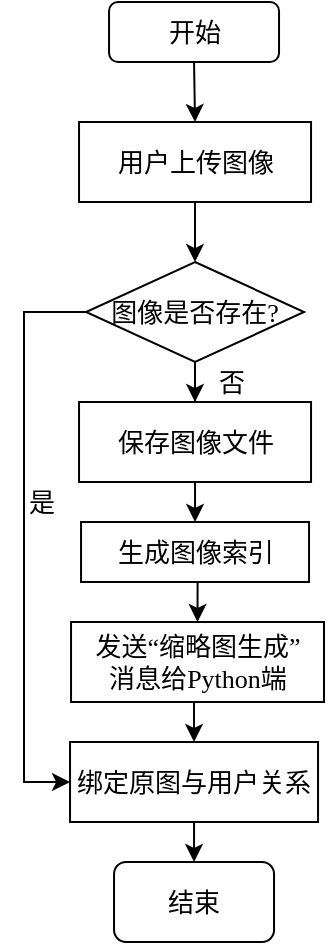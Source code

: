 <mxfile version="21.2.9" type="github">
  <diagram id="C5RBs43oDa-KdzZeNtuy" name="Page-1">
    <mxGraphModel dx="989" dy="556" grid="1" gridSize="10" guides="1" tooltips="1" connect="1" arrows="1" fold="1" page="1" pageScale="1" pageWidth="827" pageHeight="1169" math="0" shadow="0">
      <root>
        <mxCell id="WIyWlLk6GJQsqaUBKTNV-0" />
        <mxCell id="WIyWlLk6GJQsqaUBKTNV-1" parent="WIyWlLk6GJQsqaUBKTNV-0" />
        <mxCell id="UrnmZ6yVBA1Yq4H3zK-J-6" style="edgeStyle=orthogonalEdgeStyle;rounded=0;orthogonalLoop=1;jettySize=auto;html=1;exitX=0.5;exitY=1;exitDx=0;exitDy=0;entryX=0.5;entryY=0;entryDx=0;entryDy=0;fontFamily=宋体;fontSize=13;" edge="1" parent="WIyWlLk6GJQsqaUBKTNV-1" source="WIyWlLk6GJQsqaUBKTNV-3" target="UrnmZ6yVBA1Yq4H3zK-J-0">
          <mxGeometry relative="1" as="geometry" />
        </mxCell>
        <mxCell id="WIyWlLk6GJQsqaUBKTNV-3" value="开始" style="rounded=1;whiteSpace=wrap;html=1;fontSize=13;glass=0;strokeWidth=1;shadow=0;fontFamily=宋体;" parent="WIyWlLk6GJQsqaUBKTNV-1" vertex="1">
          <mxGeometry x="372.52" y="30" width="85" height="30" as="geometry" />
        </mxCell>
        <mxCell id="UrnmZ6yVBA1Yq4H3zK-J-3" value="" style="edgeStyle=orthogonalEdgeStyle;rounded=0;orthogonalLoop=1;jettySize=auto;html=1;fontFamily=宋体;fontSize=13;" edge="1" parent="WIyWlLk6GJQsqaUBKTNV-1" source="UrnmZ6yVBA1Yq4H3zK-J-0" target="UrnmZ6yVBA1Yq4H3zK-J-2">
          <mxGeometry relative="1" as="geometry" />
        </mxCell>
        <mxCell id="UrnmZ6yVBA1Yq4H3zK-J-0" value="用户上传图像" style="rounded=0;whiteSpace=wrap;html=1;fontFamily=宋体;fontSize=13;" vertex="1" parent="WIyWlLk6GJQsqaUBKTNV-1">
          <mxGeometry x="357.52" y="90" width="116" height="40" as="geometry" />
        </mxCell>
        <mxCell id="UrnmZ6yVBA1Yq4H3zK-J-10" style="edgeStyle=orthogonalEdgeStyle;rounded=0;orthogonalLoop=1;jettySize=auto;html=1;exitX=0.5;exitY=1;exitDx=0;exitDy=0;entryX=0.5;entryY=0;entryDx=0;entryDy=0;fontFamily=宋体;fontSize=13;" edge="1" parent="WIyWlLk6GJQsqaUBKTNV-1" source="UrnmZ6yVBA1Yq4H3zK-J-1" target="UrnmZ6yVBA1Yq4H3zK-J-7">
          <mxGeometry relative="1" as="geometry" />
        </mxCell>
        <mxCell id="UrnmZ6yVBA1Yq4H3zK-J-1" value="保存图像文件" style="rounded=0;whiteSpace=wrap;html=1;fontFamily=宋体;fontSize=13;" vertex="1" parent="WIyWlLk6GJQsqaUBKTNV-1">
          <mxGeometry x="357.52" y="230" width="116" height="40" as="geometry" />
        </mxCell>
        <mxCell id="UrnmZ6yVBA1Yq4H3zK-J-4" value="" style="edgeStyle=orthogonalEdgeStyle;rounded=0;orthogonalLoop=1;jettySize=auto;html=1;fontFamily=宋体;fontSize=13;" edge="1" parent="WIyWlLk6GJQsqaUBKTNV-1" source="UrnmZ6yVBA1Yq4H3zK-J-2" target="UrnmZ6yVBA1Yq4H3zK-J-1">
          <mxGeometry relative="1" as="geometry" />
        </mxCell>
        <mxCell id="UrnmZ6yVBA1Yq4H3zK-J-15" style="edgeStyle=orthogonalEdgeStyle;rounded=0;orthogonalLoop=1;jettySize=auto;html=1;exitX=0;exitY=0.5;exitDx=0;exitDy=0;entryX=0;entryY=0.5;entryDx=0;entryDy=0;fontSize=13;fontFamily=宋体;" edge="1" parent="WIyWlLk6GJQsqaUBKTNV-1" source="UrnmZ6yVBA1Yq4H3zK-J-2" target="UrnmZ6yVBA1Yq4H3zK-J-13">
          <mxGeometry relative="1" as="geometry">
            <Array as="points">
              <mxPoint x="330" y="185" />
              <mxPoint x="330" y="420" />
            </Array>
          </mxGeometry>
        </mxCell>
        <mxCell id="UrnmZ6yVBA1Yq4H3zK-J-2" value="图像是否存在?" style="rhombus;whiteSpace=wrap;html=1;fontFamily=宋体;fontSize=13;" vertex="1" parent="WIyWlLk6GJQsqaUBKTNV-1">
          <mxGeometry x="361.02" y="160" width="109" height="50" as="geometry" />
        </mxCell>
        <mxCell id="UrnmZ6yVBA1Yq4H3zK-J-11" style="edgeStyle=orthogonalEdgeStyle;rounded=0;orthogonalLoop=1;jettySize=auto;html=1;exitX=0.5;exitY=1;exitDx=0;exitDy=0;entryX=0.5;entryY=0;entryDx=0;entryDy=0;fontFamily=宋体;fontSize=13;" edge="1" parent="WIyWlLk6GJQsqaUBKTNV-1" source="UrnmZ6yVBA1Yq4H3zK-J-7" target="UrnmZ6yVBA1Yq4H3zK-J-8">
          <mxGeometry relative="1" as="geometry" />
        </mxCell>
        <mxCell id="UrnmZ6yVBA1Yq4H3zK-J-7" value="生成图像索引" style="rounded=0;whiteSpace=wrap;html=1;fontFamily=宋体;fontSize=13;" vertex="1" parent="WIyWlLk6GJQsqaUBKTNV-1">
          <mxGeometry x="358.52" y="290" width="114" height="30" as="geometry" />
        </mxCell>
        <mxCell id="UrnmZ6yVBA1Yq4H3zK-J-36" style="edgeStyle=orthogonalEdgeStyle;rounded=0;orthogonalLoop=1;jettySize=auto;html=1;exitX=0.5;exitY=1;exitDx=0;exitDy=0;entryX=0.5;entryY=0;entryDx=0;entryDy=0;fontSize=13;fontFamily=宋体;" edge="1" parent="WIyWlLk6GJQsqaUBKTNV-1" source="UrnmZ6yVBA1Yq4H3zK-J-8" target="UrnmZ6yVBA1Yq4H3zK-J-13">
          <mxGeometry relative="1" as="geometry" />
        </mxCell>
        <mxCell id="UrnmZ6yVBA1Yq4H3zK-J-8" value="发送“缩略图生成”&lt;br style=&quot;font-size: 13px;&quot;&gt;消息给&lt;font face=&quot;Times New Roman&quot; style=&quot;font-size: 13px;&quot;&gt;Python&lt;/font&gt;端" style="rounded=0;whiteSpace=wrap;html=1;fontFamily=宋体;fontSize=13;" vertex="1" parent="WIyWlLk6GJQsqaUBKTNV-1">
          <mxGeometry x="353.52" y="340" width="126.48" height="40" as="geometry" />
        </mxCell>
        <mxCell id="UrnmZ6yVBA1Yq4H3zK-J-12" value="结束" style="rounded=1;whiteSpace=wrap;html=1;fontFamily=宋体;fontSize=13;" vertex="1" parent="WIyWlLk6GJQsqaUBKTNV-1">
          <mxGeometry x="375.02" y="460" width="80" height="40" as="geometry" />
        </mxCell>
        <mxCell id="UrnmZ6yVBA1Yq4H3zK-J-16" style="edgeStyle=orthogonalEdgeStyle;rounded=0;orthogonalLoop=1;jettySize=auto;html=1;exitX=0.5;exitY=1;exitDx=0;exitDy=0;entryX=0.5;entryY=0;entryDx=0;entryDy=0;fontSize=13;fontFamily=宋体;" edge="1" parent="WIyWlLk6GJQsqaUBKTNV-1" source="UrnmZ6yVBA1Yq4H3zK-J-13" target="UrnmZ6yVBA1Yq4H3zK-J-12">
          <mxGeometry relative="1" as="geometry" />
        </mxCell>
        <mxCell id="UrnmZ6yVBA1Yq4H3zK-J-13" value="绑定原图与用户关系" style="rounded=0;whiteSpace=wrap;html=1;fontFamily=宋体;fontSize=13;" vertex="1" parent="WIyWlLk6GJQsqaUBKTNV-1">
          <mxGeometry x="353.02" y="400" width="124" height="40" as="geometry" />
        </mxCell>
        <mxCell id="UrnmZ6yVBA1Yq4H3zK-J-34" value="是" style="text;html=1;strokeColor=none;fillColor=none;align=center;verticalAlign=middle;whiteSpace=wrap;rounded=0;fontSize=13;fontFamily=宋体;" vertex="1" parent="WIyWlLk6GJQsqaUBKTNV-1">
          <mxGeometry x="318.52" y="270" width="40" height="20" as="geometry" />
        </mxCell>
        <mxCell id="UrnmZ6yVBA1Yq4H3zK-J-35" value="否" style="text;html=1;strokeColor=none;fillColor=none;align=center;verticalAlign=middle;whiteSpace=wrap;rounded=0;fontSize=13;fontFamily=宋体;" vertex="1" parent="WIyWlLk6GJQsqaUBKTNV-1">
          <mxGeometry x="414" y="210" width="40" height="20" as="geometry" />
        </mxCell>
      </root>
    </mxGraphModel>
  </diagram>
</mxfile>
